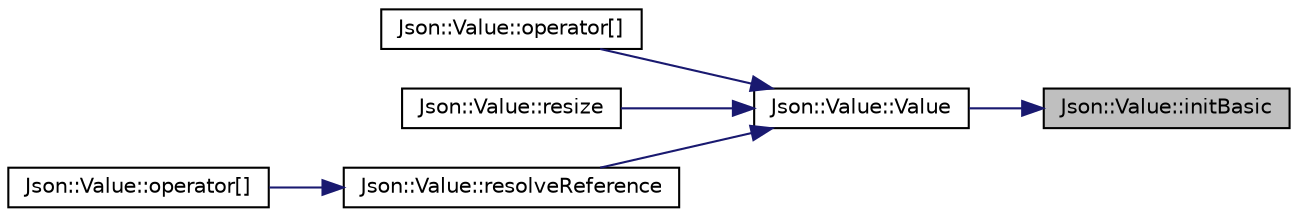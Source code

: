 digraph "Json::Value::initBasic"
{
 // LATEX_PDF_SIZE
  edge [fontname="Helvetica",fontsize="10",labelfontname="Helvetica",labelfontsize="10"];
  node [fontname="Helvetica",fontsize="10",shape=record];
  rankdir="RL";
  Node1 [label="Json::Value::initBasic",height=0.2,width=0.4,color="black", fillcolor="grey75", style="filled", fontcolor="black",tooltip=" "];
  Node1 -> Node2 [dir="back",color="midnightblue",fontsize="10",style="solid",fontname="Helvetica"];
  Node2 [label="Json::Value::Value",height=0.2,width=0.4,color="black", fillcolor="white", style="filled",URL="$class_json_1_1_value.html#ada6ba1369448fb0240bccc36efaa46f7",tooltip="Create a default Value of the given type."];
  Node2 -> Node3 [dir="back",color="midnightblue",fontsize="10",style="solid",fontname="Helvetica"];
  Node3 [label="Json::Value::operator[]",height=0.2,width=0.4,color="black", fillcolor="white", style="filled",URL="$class_json_1_1_value.html#a7d99f5dba388cdaa152ce6ef933d64ef",tooltip=" "];
  Node2 -> Node4 [dir="back",color="midnightblue",fontsize="10",style="solid",fontname="Helvetica"];
  Node4 [label="Json::Value::resize",height=0.2,width=0.4,color="black", fillcolor="white", style="filled",URL="$class_json_1_1_value.html#aa284353271ada427dbfa04a42f2be407",tooltip=" "];
  Node2 -> Node5 [dir="back",color="midnightblue",fontsize="10",style="solid",fontname="Helvetica"];
  Node5 [label="Json::Value::resolveReference",height=0.2,width=0.4,color="black", fillcolor="white", style="filled",URL="$class_json_1_1_value.html#a9ff9cdae2c8f4155bab603d750b0b3f1",tooltip=" "];
  Node5 -> Node6 [dir="back",color="midnightblue",fontsize="10",style="solid",fontname="Helvetica"];
  Node6 [label="Json::Value::operator[]",height=0.2,width=0.4,color="black", fillcolor="white", style="filled",URL="$class_json_1_1_value.html#acb912f4ec40a25ea6eb387730885f3d9",tooltip=" "];
}
